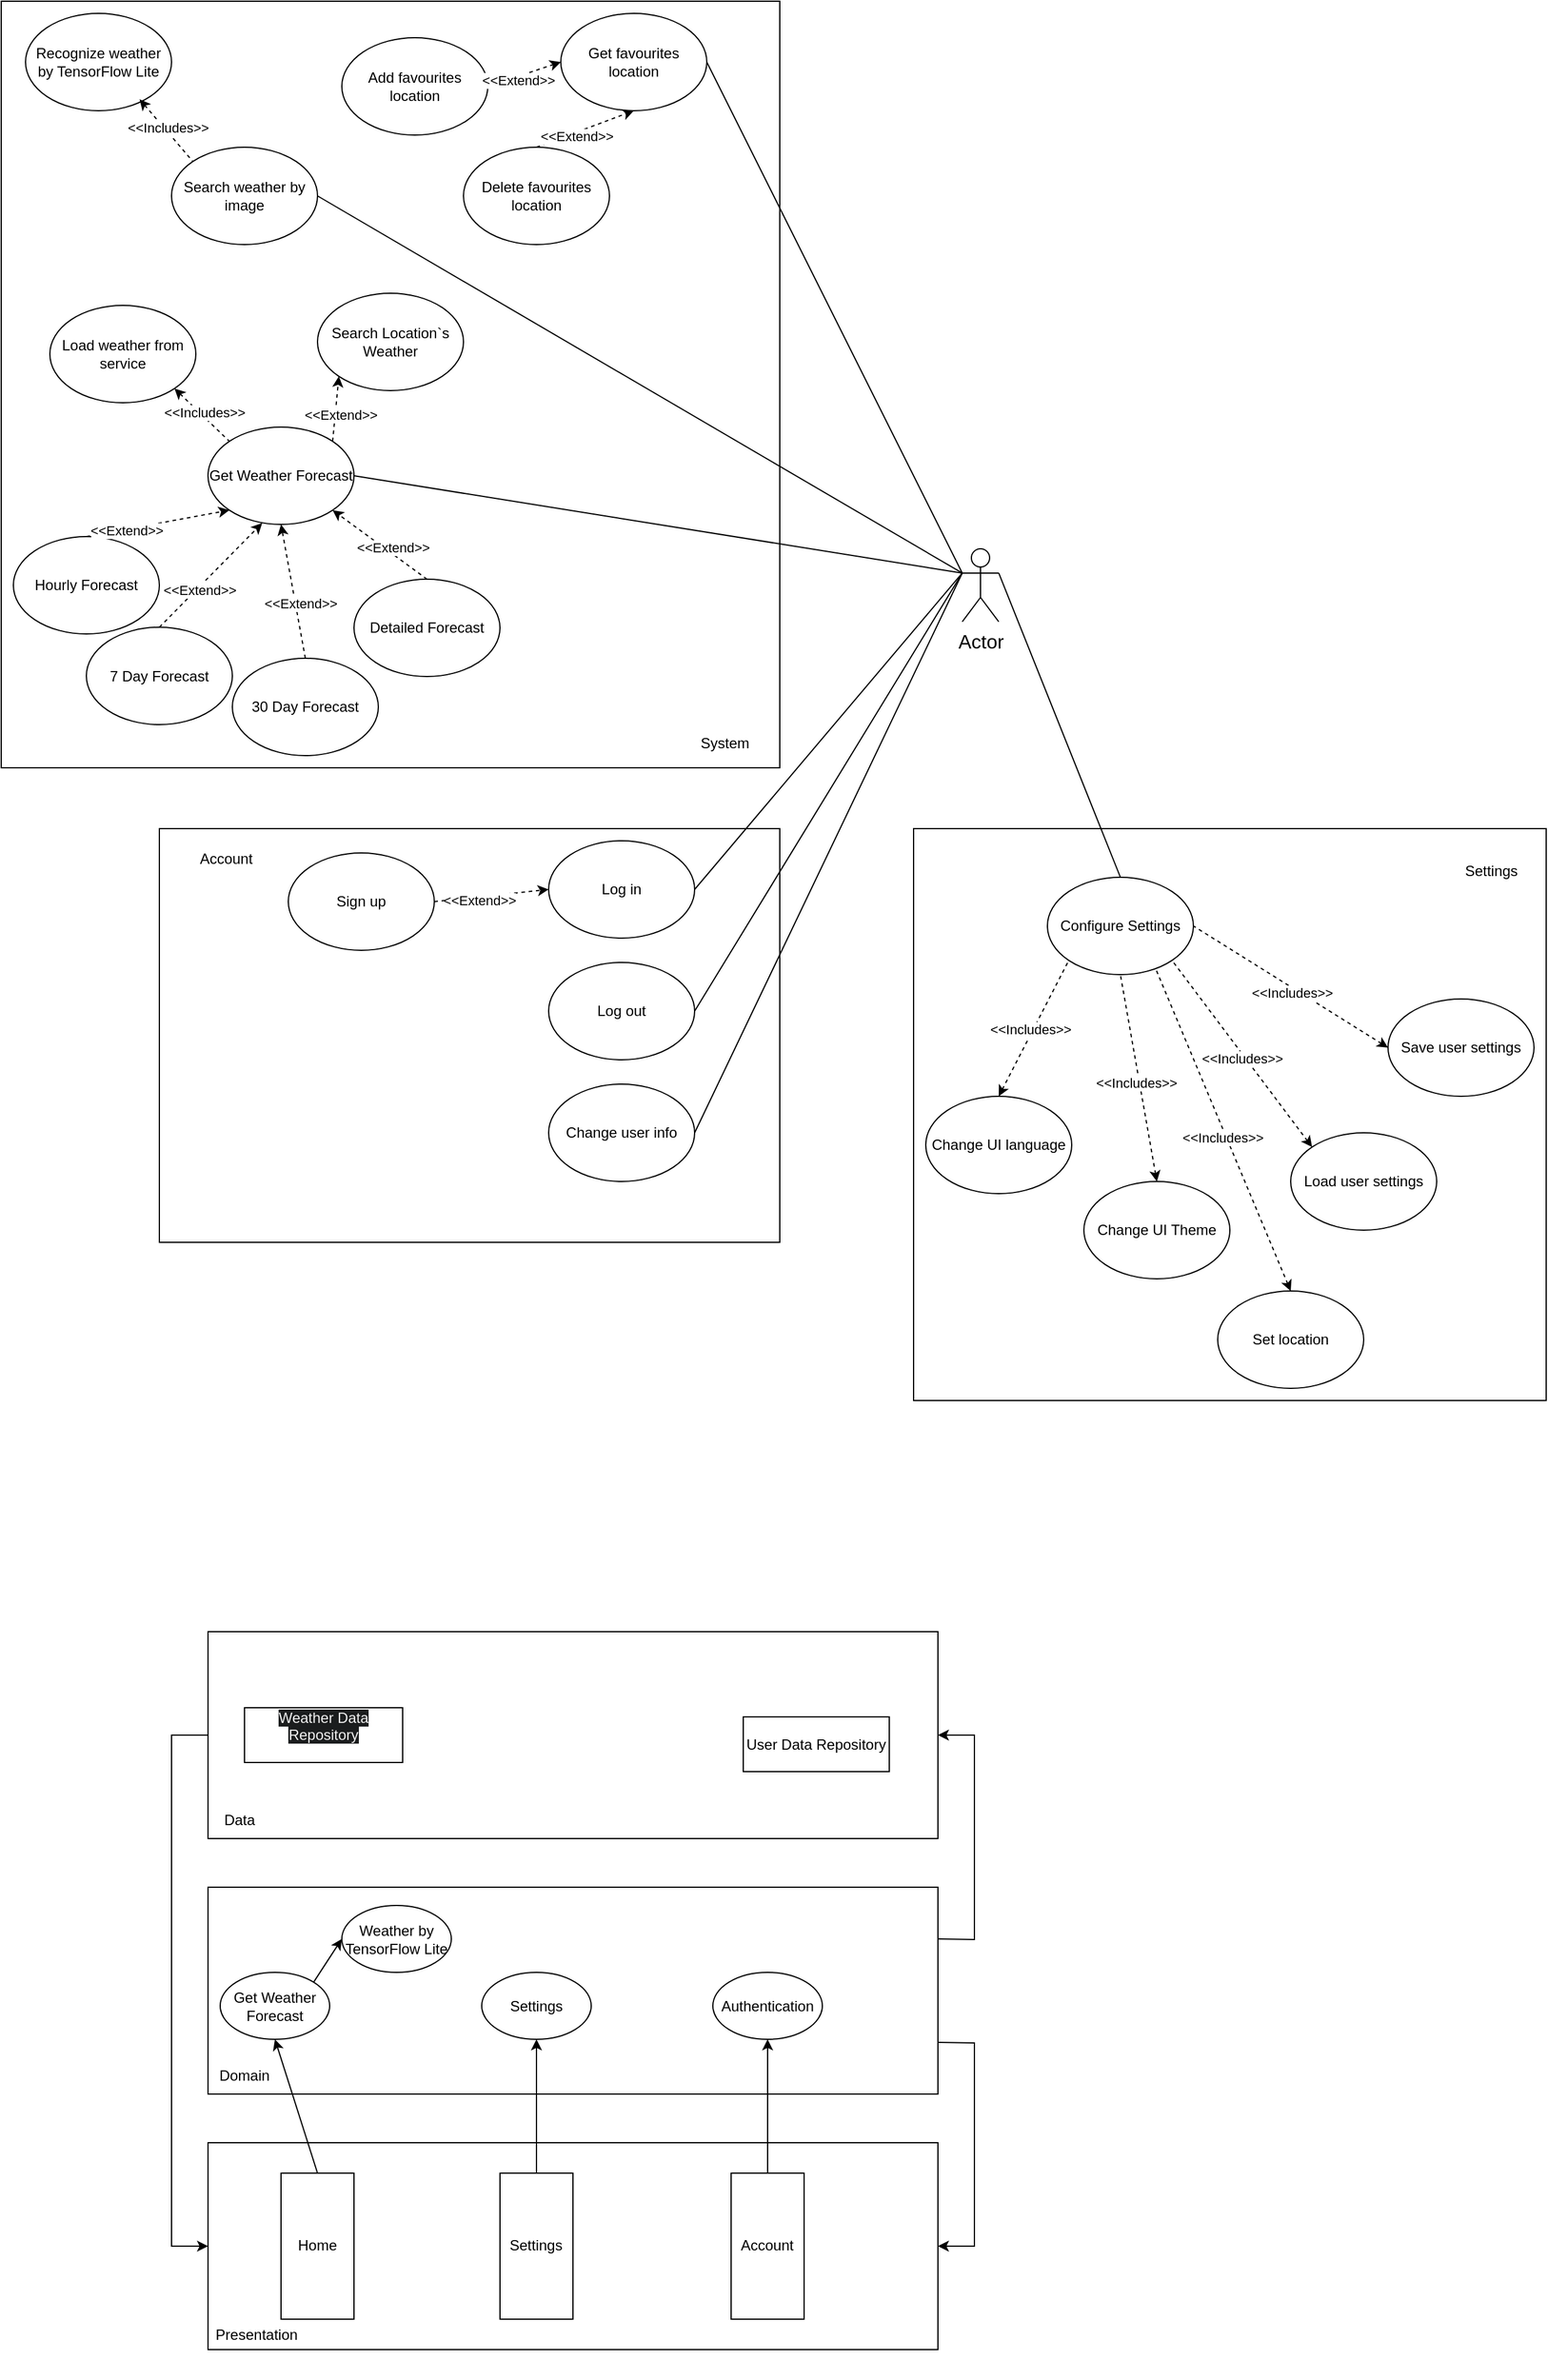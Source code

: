 <mxfile version="24.7.5">
  <diagram name="Страница — 1" id="I9Z1L919ukLN-PUytdVg">
    <mxGraphModel dx="2048" dy="841" grid="1" gridSize="10" guides="1" tooltips="1" connect="1" arrows="1" fold="1" page="1" pageScale="1" pageWidth="827" pageHeight="1169" math="0" shadow="0">
      <root>
        <mxCell id="0" />
        <mxCell id="1" parent="0" />
        <mxCell id="0P3grilKNkKzjPYkAv3P-7" value="" style="rounded=0;whiteSpace=wrap;html=1;fillColor=none;" parent="1" vertex="1">
          <mxGeometry x="-520" y="710" width="510" height="340" as="geometry" />
        </mxCell>
        <mxCell id="0P3grilKNkKzjPYkAv3P-3" value="" style="rounded=0;whiteSpace=wrap;html=1;fillColor=none;" parent="1" vertex="1">
          <mxGeometry x="-480" y="1790" width="600" height="170" as="geometry" />
        </mxCell>
        <mxCell id="OZ5fW6hErYmCuCrI8Dng-1" value="&lt;font style=&quot;font-size: 16px;&quot;&gt;Actor&lt;/font&gt;" style="shape=umlActor;verticalLabelPosition=bottom;verticalAlign=top;html=1;outlineConnect=0;" parent="1" vertex="1">
          <mxGeometry x="140" y="480" width="30" height="60" as="geometry" />
        </mxCell>
        <mxCell id="OZ5fW6hErYmCuCrI8Dng-3" value="Set location" style="ellipse;whiteSpace=wrap;html=1;" parent="1" vertex="1">
          <mxGeometry x="350" y="1090" width="120" height="80" as="geometry" />
        </mxCell>
        <mxCell id="OZ5fW6hErYmCuCrI8Dng-5" value="Add favourites location" style="ellipse;whiteSpace=wrap;html=1;" parent="1" vertex="1">
          <mxGeometry x="-370" y="60" width="120" height="80" as="geometry" />
        </mxCell>
        <mxCell id="OZ5fW6hErYmCuCrI8Dng-6" value="Delete favourites location" style="ellipse;whiteSpace=wrap;html=1;" parent="1" vertex="1">
          <mxGeometry x="-270" y="150" width="120" height="80" as="geometry" />
        </mxCell>
        <mxCell id="OZ5fW6hErYmCuCrI8Dng-7" value="Search Location`s Weather" style="ellipse;whiteSpace=wrap;html=1;" parent="1" vertex="1">
          <mxGeometry x="-390" y="270" width="120" height="80" as="geometry" />
        </mxCell>
        <mxCell id="OZ5fW6hErYmCuCrI8Dng-10" value="Get Weather Forecast" style="ellipse;whiteSpace=wrap;html=1;" parent="1" vertex="1">
          <mxGeometry x="-480" y="380" width="120" height="80" as="geometry" />
        </mxCell>
        <mxCell id="OZ5fW6hErYmCuCrI8Dng-11" value="Hourly Forecast" style="ellipse;whiteSpace=wrap;html=1;" parent="1" vertex="1">
          <mxGeometry x="-640" y="470" width="120" height="80" as="geometry" />
        </mxCell>
        <mxCell id="OZ5fW6hErYmCuCrI8Dng-12" value="7 Day Forecast" style="ellipse;whiteSpace=wrap;html=1;" parent="1" vertex="1">
          <mxGeometry x="-580" y="544.5" width="120" height="80" as="geometry" />
        </mxCell>
        <mxCell id="OZ5fW6hErYmCuCrI8Dng-13" value="Detailed Forecast" style="ellipse;whiteSpace=wrap;html=1;" parent="1" vertex="1">
          <mxGeometry x="-360" y="505" width="120" height="80" as="geometry" />
        </mxCell>
        <mxCell id="OZ5fW6hErYmCuCrI8Dng-15" value="Configure Settings" style="ellipse;whiteSpace=wrap;html=1;" parent="1" vertex="1">
          <mxGeometry x="210" y="750" width="120" height="80" as="geometry" />
        </mxCell>
        <mxCell id="OZ5fW6hErYmCuCrI8Dng-17" value="" style="endArrow=none;html=1;rounded=0;exitX=0;exitY=0.333;exitDx=0;exitDy=0;exitPerimeter=0;entryX=1;entryY=0.5;entryDx=0;entryDy=0;endFill=0;" parent="1" source="OZ5fW6hErYmCuCrI8Dng-1" target="OZ5fW6hErYmCuCrI8Dng-10" edge="1">
          <mxGeometry width="50" height="50" relative="1" as="geometry">
            <mxPoint x="370" y="360" as="sourcePoint" />
            <mxPoint x="420" y="310" as="targetPoint" />
          </mxGeometry>
        </mxCell>
        <mxCell id="OZ5fW6hErYmCuCrI8Dng-28" value="" style="endArrow=none;html=1;rounded=0;dashed=1;entryX=0;entryY=1;entryDx=0;entryDy=0;exitX=0.5;exitY=0;exitDx=0;exitDy=0;startArrow=classic;startFill=1;endFill=0;" parent="1" source="OZ5fW6hErYmCuCrI8Dng-60" target="OZ5fW6hErYmCuCrI8Dng-15" edge="1">
          <mxGeometry width="50" height="50" relative="1" as="geometry">
            <mxPoint x="790" y="600" as="sourcePoint" />
            <mxPoint x="810" y="680" as="targetPoint" />
            <Array as="points" />
          </mxGeometry>
        </mxCell>
        <mxCell id="OZ5fW6hErYmCuCrI8Dng-37" value="&lt;span style=&quot;font-size: 11px;&quot;&gt;&amp;lt;&amp;lt;Includes&amp;gt;&amp;gt;&lt;/span&gt;" style="edgeLabel;html=1;align=center;verticalAlign=middle;resizable=0;points=[];fontSize=11;" parent="OZ5fW6hErYmCuCrI8Dng-28" vertex="1" connectable="0">
          <mxGeometry x="-0.033" y="3" relative="1" as="geometry">
            <mxPoint as="offset" />
          </mxGeometry>
        </mxCell>
        <mxCell id="OZ5fW6hErYmCuCrI8Dng-29" value="" style="endArrow=classic;html=1;rounded=0;dashed=1;exitX=0.5;exitY=0;exitDx=0;exitDy=0;entryX=0;entryY=1;entryDx=0;entryDy=0;" parent="1" source="OZ5fW6hErYmCuCrI8Dng-11" target="OZ5fW6hErYmCuCrI8Dng-10" edge="1">
          <mxGeometry width="50" height="50" relative="1" as="geometry">
            <mxPoint x="510" y="690" as="sourcePoint" />
            <mxPoint x="680" y="730" as="targetPoint" />
            <Array as="points" />
          </mxGeometry>
        </mxCell>
        <mxCell id="OZ5fW6hErYmCuCrI8Dng-32" value="&lt;font style=&quot;font-size: 11px;&quot;&gt;&amp;lt;&amp;lt;Extend&amp;gt;&amp;gt;&lt;/font&gt;" style="edgeLabel;html=1;align=center;verticalAlign=middle;resizable=0;points=[];fontSize=11;" parent="OZ5fW6hErYmCuCrI8Dng-29" vertex="1" connectable="0">
          <mxGeometry x="-0.452" y="-1" relative="1" as="geometry">
            <mxPoint as="offset" />
          </mxGeometry>
        </mxCell>
        <mxCell id="OZ5fW6hErYmCuCrI8Dng-30" value="" style="endArrow=classic;html=1;rounded=0;dashed=1;exitX=0.5;exitY=0;exitDx=0;exitDy=0;entryX=0.371;entryY=0.986;entryDx=0;entryDy=0;entryPerimeter=0;" parent="1" source="OZ5fW6hErYmCuCrI8Dng-12" target="OZ5fW6hErYmCuCrI8Dng-10" edge="1">
          <mxGeometry width="50" height="50" relative="1" as="geometry">
            <mxPoint x="710" y="360" as="sourcePoint" />
            <mxPoint x="668" y="238" as="targetPoint" />
            <Array as="points" />
          </mxGeometry>
        </mxCell>
        <mxCell id="OZ5fW6hErYmCuCrI8Dng-33" value="&lt;span style=&quot;font-size: 11px;&quot;&gt;&amp;lt;&amp;lt;Extend&amp;gt;&amp;gt;&lt;/span&gt;" style="edgeLabel;html=1;align=center;verticalAlign=middle;resizable=0;points=[];fontSize=11;" parent="OZ5fW6hErYmCuCrI8Dng-30" vertex="1" connectable="0">
          <mxGeometry x="-0.264" y="-2" relative="1" as="geometry">
            <mxPoint as="offset" />
          </mxGeometry>
        </mxCell>
        <mxCell id="OZ5fW6hErYmCuCrI8Dng-31" value="" style="endArrow=classic;html=1;rounded=0;dashed=1;exitX=0.5;exitY=0;exitDx=0;exitDy=0;entryX=1;entryY=1;entryDx=0;entryDy=0;" parent="1" source="OZ5fW6hErYmCuCrI8Dng-13" target="OZ5fW6hErYmCuCrI8Dng-10" edge="1">
          <mxGeometry width="50" height="50" relative="1" as="geometry">
            <mxPoint x="870" y="360" as="sourcePoint" />
            <mxPoint x="719" y="250" as="targetPoint" />
            <Array as="points" />
          </mxGeometry>
        </mxCell>
        <mxCell id="OZ5fW6hErYmCuCrI8Dng-34" value="&lt;span style=&quot;font-size: 11px;&quot;&gt;&amp;lt;&amp;lt;Extend&amp;gt;&amp;gt;&lt;/span&gt;" style="edgeLabel;html=1;align=center;verticalAlign=middle;resizable=0;points=[];fontSize=11;" parent="OZ5fW6hErYmCuCrI8Dng-31" vertex="1" connectable="0">
          <mxGeometry x="-0.217" y="-4" relative="1" as="geometry">
            <mxPoint y="-1" as="offset" />
          </mxGeometry>
        </mxCell>
        <mxCell id="OZ5fW6hErYmCuCrI8Dng-46" value="Sign up" style="ellipse;whiteSpace=wrap;html=1;" parent="1" vertex="1">
          <mxGeometry x="-414" y="730" width="120" height="80" as="geometry" />
        </mxCell>
        <mxCell id="OZ5fW6hErYmCuCrI8Dng-47" value="Account" style="text;html=1;align=center;verticalAlign=middle;whiteSpace=wrap;rounded=0;" parent="1" vertex="1">
          <mxGeometry x="-510" y="720" width="90" height="30" as="geometry" />
        </mxCell>
        <mxCell id="OZ5fW6hErYmCuCrI8Dng-49" value="Log in" style="ellipse;whiteSpace=wrap;html=1;" parent="1" vertex="1">
          <mxGeometry x="-200" y="720" width="120" height="80" as="geometry" />
        </mxCell>
        <mxCell id="OZ5fW6hErYmCuCrI8Dng-50" value="Log out" style="ellipse;whiteSpace=wrap;html=1;" parent="1" vertex="1">
          <mxGeometry x="-200" y="820" width="120" height="80" as="geometry" />
        </mxCell>
        <mxCell id="OZ5fW6hErYmCuCrI8Dng-53" value="" style="endArrow=none;html=1;rounded=0;entryX=0;entryY=0.333;entryDx=0;entryDy=0;entryPerimeter=0;exitX=1;exitY=0.5;exitDx=0;exitDy=0;" parent="1" source="OZ5fW6hErYmCuCrI8Dng-49" target="OZ5fW6hErYmCuCrI8Dng-1" edge="1">
          <mxGeometry width="50" height="50" relative="1" as="geometry">
            <mxPoint x="-30" y="850" as="sourcePoint" />
            <mxPoint x="130.0" y="600" as="targetPoint" />
          </mxGeometry>
        </mxCell>
        <mxCell id="OZ5fW6hErYmCuCrI8Dng-54" value="" style="endArrow=none;html=1;rounded=0;exitX=1;exitY=0.5;exitDx=0;exitDy=0;entryX=0;entryY=0.333;entryDx=0;entryDy=0;entryPerimeter=0;" parent="1" source="OZ5fW6hErYmCuCrI8Dng-50" target="OZ5fW6hErYmCuCrI8Dng-1" edge="1">
          <mxGeometry width="50" height="50" relative="1" as="geometry">
            <mxPoint x="-90" y="770" as="sourcePoint" />
            <mxPoint x="130.0" y="600" as="targetPoint" />
          </mxGeometry>
        </mxCell>
        <mxCell id="OZ5fW6hErYmCuCrI8Dng-55" value="Change user info" style="ellipse;whiteSpace=wrap;html=1;" parent="1" vertex="1">
          <mxGeometry x="-200" y="920" width="120" height="80" as="geometry" />
        </mxCell>
        <mxCell id="OZ5fW6hErYmCuCrI8Dng-56" value="" style="endArrow=none;html=1;rounded=0;exitX=1;exitY=0.5;exitDx=0;exitDy=0;entryX=0;entryY=0.333;entryDx=0;entryDy=0;entryPerimeter=0;" parent="1" source="OZ5fW6hErYmCuCrI8Dng-55" target="OZ5fW6hErYmCuCrI8Dng-1" edge="1">
          <mxGeometry width="50" height="50" relative="1" as="geometry">
            <mxPoint x="30" y="1040" as="sourcePoint" />
            <mxPoint x="130.0" y="600" as="targetPoint" />
          </mxGeometry>
        </mxCell>
        <mxCell id="OZ5fW6hErYmCuCrI8Dng-60" value="Change UI language" style="ellipse;whiteSpace=wrap;html=1;" parent="1" vertex="1">
          <mxGeometry x="110" y="930" width="120" height="80" as="geometry" />
        </mxCell>
        <mxCell id="OZ5fW6hErYmCuCrI8Dng-61" value="" style="endArrow=none;html=1;rounded=0;entryX=1;entryY=0.333;entryDx=0;entryDy=0;entryPerimeter=0;exitX=0.5;exitY=0;exitDx=0;exitDy=0;" parent="1" source="OZ5fW6hErYmCuCrI8Dng-15" target="OZ5fW6hErYmCuCrI8Dng-1" edge="1">
          <mxGeometry width="50" height="50" relative="1" as="geometry">
            <mxPoint x="-70" y="970" as="sourcePoint" />
            <mxPoint x="130" y="560" as="targetPoint" />
          </mxGeometry>
        </mxCell>
        <mxCell id="OZ5fW6hErYmCuCrI8Dng-62" value="Settings" style="text;html=1;align=center;verticalAlign=middle;whiteSpace=wrap;rounded=0;" parent="1" vertex="1">
          <mxGeometry x="530" y="730" width="90" height="30" as="geometry" />
        </mxCell>
        <mxCell id="OZ5fW6hErYmCuCrI8Dng-63" value="Change UI Theme" style="ellipse;whiteSpace=wrap;html=1;" parent="1" vertex="1">
          <mxGeometry x="240" y="1000" width="120" height="80" as="geometry" />
        </mxCell>
        <mxCell id="OZ5fW6hErYmCuCrI8Dng-64" value="" style="endArrow=none;html=1;rounded=0;dashed=1;entryX=0.5;entryY=1;entryDx=0;entryDy=0;exitX=0.5;exitY=0;exitDx=0;exitDy=0;endFill=0;startArrow=classic;startFill=1;" parent="1" source="OZ5fW6hErYmCuCrI8Dng-63" target="OZ5fW6hErYmCuCrI8Dng-15" edge="1">
          <mxGeometry width="50" height="50" relative="1" as="geometry">
            <mxPoint x="110" y="1140" as="sourcePoint" />
            <mxPoint x="158" y="1068" as="targetPoint" />
            <Array as="points" />
          </mxGeometry>
        </mxCell>
        <mxCell id="OZ5fW6hErYmCuCrI8Dng-65" value="&lt;span style=&quot;font-size: 11px;&quot;&gt;&amp;lt;&amp;lt;Includes&amp;gt;&amp;gt;&lt;/span&gt;" style="edgeLabel;html=1;align=center;verticalAlign=middle;resizable=0;points=[];fontSize=11;" parent="OZ5fW6hErYmCuCrI8Dng-64" vertex="1" connectable="0">
          <mxGeometry x="-0.033" y="3" relative="1" as="geometry">
            <mxPoint as="offset" />
          </mxGeometry>
        </mxCell>
        <mxCell id="OZ5fW6hErYmCuCrI8Dng-66" value="30 Day Forecast" style="ellipse;whiteSpace=wrap;html=1;" parent="1" vertex="1">
          <mxGeometry x="-460" y="570" width="120" height="80" as="geometry" />
        </mxCell>
        <mxCell id="OZ5fW6hErYmCuCrI8Dng-67" value="" style="endArrow=classic;html=1;rounded=0;dashed=1;exitX=0.5;exitY=0;exitDx=0;exitDy=0;entryX=0.5;entryY=1;entryDx=0;entryDy=0;" parent="1" source="OZ5fW6hErYmCuCrI8Dng-66" target="OZ5fW6hErYmCuCrI8Dng-10" edge="1">
          <mxGeometry width="50" height="50" relative="1" as="geometry">
            <mxPoint x="-280" y="460" as="sourcePoint" />
            <mxPoint x="-378" y="358" as="targetPoint" />
            <Array as="points" />
          </mxGeometry>
        </mxCell>
        <mxCell id="OZ5fW6hErYmCuCrI8Dng-68" value="&lt;span style=&quot;font-size: 11px;&quot;&gt;&amp;lt;&amp;lt;Extend&amp;gt;&amp;gt;&lt;/span&gt;" style="edgeLabel;html=1;align=center;verticalAlign=middle;resizable=0;points=[];fontSize=11;" parent="OZ5fW6hErYmCuCrI8Dng-67" vertex="1" connectable="0">
          <mxGeometry x="-0.217" y="-4" relative="1" as="geometry">
            <mxPoint y="-1" as="offset" />
          </mxGeometry>
        </mxCell>
        <mxCell id="OZ5fW6hErYmCuCrI8Dng-70" value="Load weather from service" style="ellipse;whiteSpace=wrap;html=1;" parent="1" vertex="1">
          <mxGeometry x="-610" y="280" width="120" height="80" as="geometry" />
        </mxCell>
        <mxCell id="OZ5fW6hErYmCuCrI8Dng-71" value="" style="endArrow=none;html=1;rounded=0;dashed=1;exitX=1;exitY=1;exitDx=0;exitDy=0;startArrow=classic;startFill=1;endFill=0;entryX=0;entryY=0;entryDx=0;entryDy=0;" parent="1" source="OZ5fW6hErYmCuCrI8Dng-70" target="OZ5fW6hErYmCuCrI8Dng-10" edge="1">
          <mxGeometry width="50" height="50" relative="1" as="geometry">
            <mxPoint x="-400" y="242" as="sourcePoint" />
            <mxPoint x="-500" y="320" as="targetPoint" />
            <Array as="points" />
          </mxGeometry>
        </mxCell>
        <mxCell id="OZ5fW6hErYmCuCrI8Dng-72" value="&lt;span style=&quot;font-size: 11px;&quot;&gt;&amp;lt;&amp;lt;Includes&amp;gt;&amp;gt;&lt;/span&gt;" style="edgeLabel;html=1;align=center;verticalAlign=middle;resizable=0;points=[];fontSize=11;" parent="OZ5fW6hErYmCuCrI8Dng-71" vertex="1" connectable="0">
          <mxGeometry x="-0.033" y="3" relative="1" as="geometry">
            <mxPoint as="offset" />
          </mxGeometry>
        </mxCell>
        <mxCell id="OZ5fW6hErYmCuCrI8Dng-73" value="" style="endArrow=classic;html=1;rounded=0;dashed=1;exitX=1;exitY=0.5;exitDx=0;exitDy=0;entryX=0;entryY=0.5;entryDx=0;entryDy=0;" parent="1" source="OZ5fW6hErYmCuCrI8Dng-46" target="OZ5fW6hErYmCuCrI8Dng-49" edge="1">
          <mxGeometry width="50" height="50" relative="1" as="geometry">
            <mxPoint x="-562" y="880" as="sourcePoint" />
            <mxPoint x="-670" y="778" as="targetPoint" />
            <Array as="points" />
          </mxGeometry>
        </mxCell>
        <mxCell id="OZ5fW6hErYmCuCrI8Dng-74" value="&lt;span style=&quot;font-size: 11px;&quot;&gt;&amp;lt;&amp;lt;Extend&amp;gt;&amp;gt;&lt;/span&gt;" style="edgeLabel;html=1;align=center;verticalAlign=middle;resizable=0;points=[];fontSize=11;" parent="OZ5fW6hErYmCuCrI8Dng-73" vertex="1" connectable="0">
          <mxGeometry x="-0.217" y="-4" relative="1" as="geometry">
            <mxPoint y="-1" as="offset" />
          </mxGeometry>
        </mxCell>
        <mxCell id="OZ5fW6hErYmCuCrI8Dng-75" value="Search weather by image" style="ellipse;whiteSpace=wrap;html=1;" parent="1" vertex="1">
          <mxGeometry x="-510" y="150" width="120" height="80" as="geometry" />
        </mxCell>
        <mxCell id="OZ5fW6hErYmCuCrI8Dng-76" value="Load user settings" style="ellipse;whiteSpace=wrap;html=1;" parent="1" vertex="1">
          <mxGeometry x="410" y="960" width="120" height="80" as="geometry" />
        </mxCell>
        <mxCell id="OZ5fW6hErYmCuCrI8Dng-77" value="Save user settings" style="ellipse;whiteSpace=wrap;html=1;" parent="1" vertex="1">
          <mxGeometry x="490" y="850" width="120" height="80" as="geometry" />
        </mxCell>
        <mxCell id="OZ5fW6hErYmCuCrI8Dng-79" value="" style="endArrow=none;html=1;rounded=0;dashed=1;entryX=1;entryY=1;entryDx=0;entryDy=0;exitX=0;exitY=0;exitDx=0;exitDy=0;endFill=0;startArrow=classic;startFill=1;" parent="1" source="OZ5fW6hErYmCuCrI8Dng-76" target="OZ5fW6hErYmCuCrI8Dng-15" edge="1">
          <mxGeometry width="50" height="50" relative="1" as="geometry">
            <mxPoint x="310" y="900" as="sourcePoint" />
            <mxPoint x="322" y="828" as="targetPoint" />
            <Array as="points" />
          </mxGeometry>
        </mxCell>
        <mxCell id="OZ5fW6hErYmCuCrI8Dng-80" value="&lt;span style=&quot;font-size: 11px;&quot;&gt;&amp;lt;&amp;lt;Includes&amp;gt;&amp;gt;&lt;/span&gt;" style="edgeLabel;html=1;align=center;verticalAlign=middle;resizable=0;points=[];fontSize=11;" parent="OZ5fW6hErYmCuCrI8Dng-79" vertex="1" connectable="0">
          <mxGeometry x="-0.033" y="3" relative="1" as="geometry">
            <mxPoint as="offset" />
          </mxGeometry>
        </mxCell>
        <mxCell id="OZ5fW6hErYmCuCrI8Dng-81" value="" style="endArrow=none;html=1;rounded=0;dashed=1;entryX=1;entryY=0.5;entryDx=0;entryDy=0;exitX=0;exitY=0.5;exitDx=0;exitDy=0;endFill=0;startArrow=classic;startFill=1;" parent="1" source="OZ5fW6hErYmCuCrI8Dng-77" target="OZ5fW6hErYmCuCrI8Dng-15" edge="1">
          <mxGeometry width="50" height="50" relative="1" as="geometry">
            <mxPoint x="320" y="910" as="sourcePoint" />
            <mxPoint x="332" y="838" as="targetPoint" />
            <Array as="points" />
          </mxGeometry>
        </mxCell>
        <mxCell id="OZ5fW6hErYmCuCrI8Dng-82" value="&lt;span style=&quot;font-size: 11px;&quot;&gt;&amp;lt;&amp;lt;Includes&amp;gt;&amp;gt;&lt;/span&gt;" style="edgeLabel;html=1;align=center;verticalAlign=middle;resizable=0;points=[];fontSize=11;" parent="OZ5fW6hErYmCuCrI8Dng-81" vertex="1" connectable="0">
          <mxGeometry x="-0.033" y="3" relative="1" as="geometry">
            <mxPoint as="offset" />
          </mxGeometry>
        </mxCell>
        <mxCell id="OZ5fW6hErYmCuCrI8Dng-83" value="" style="endArrow=none;html=1;rounded=0;dashed=1;entryX=0.746;entryY=0.955;entryDx=0;entryDy=0;exitX=0.5;exitY=0;exitDx=0;exitDy=0;endFill=0;startArrow=classic;startFill=1;entryPerimeter=0;" parent="1" source="OZ5fW6hErYmCuCrI8Dng-3" target="OZ5fW6hErYmCuCrI8Dng-15" edge="1">
          <mxGeometry width="50" height="50" relative="1" as="geometry">
            <mxPoint x="438" y="982" as="sourcePoint" />
            <mxPoint x="322" y="828" as="targetPoint" />
            <Array as="points" />
          </mxGeometry>
        </mxCell>
        <mxCell id="OZ5fW6hErYmCuCrI8Dng-84" value="&lt;span style=&quot;font-size: 11px;&quot;&gt;&amp;lt;&amp;lt;Includes&amp;gt;&amp;gt;&lt;/span&gt;" style="edgeLabel;html=1;align=center;verticalAlign=middle;resizable=0;points=[];fontSize=11;" parent="OZ5fW6hErYmCuCrI8Dng-83" vertex="1" connectable="0">
          <mxGeometry x="-0.033" y="3" relative="1" as="geometry">
            <mxPoint as="offset" />
          </mxGeometry>
        </mxCell>
        <mxCell id="OZ5fW6hErYmCuCrI8Dng-85" value="Get favourites location" style="ellipse;whiteSpace=wrap;html=1;" parent="1" vertex="1">
          <mxGeometry x="-190" y="40" width="120" height="80" as="geometry" />
        </mxCell>
        <mxCell id="OZ5fW6hErYmCuCrI8Dng-86" value="" style="endArrow=classic;html=1;rounded=0;dashed=1;exitX=1;exitY=0.5;exitDx=0;exitDy=0;entryX=0;entryY=0.5;entryDx=0;entryDy=0;" parent="1" source="OZ5fW6hErYmCuCrI8Dng-5" target="OZ5fW6hErYmCuCrI8Dng-85" edge="1">
          <mxGeometry width="50" height="50" relative="1" as="geometry">
            <mxPoint x="-280" y="460" as="sourcePoint" />
            <mxPoint x="-388" y="358" as="targetPoint" />
            <Array as="points" />
          </mxGeometry>
        </mxCell>
        <mxCell id="OZ5fW6hErYmCuCrI8Dng-87" value="&lt;span style=&quot;font-size: 11px;&quot;&gt;&amp;lt;&amp;lt;Extend&amp;gt;&amp;gt;&lt;/span&gt;" style="edgeLabel;html=1;align=center;verticalAlign=middle;resizable=0;points=[];fontSize=11;" parent="OZ5fW6hErYmCuCrI8Dng-86" vertex="1" connectable="0">
          <mxGeometry x="-0.217" y="-4" relative="1" as="geometry">
            <mxPoint y="-1" as="offset" />
          </mxGeometry>
        </mxCell>
        <mxCell id="OZ5fW6hErYmCuCrI8Dng-88" value="" style="endArrow=classic;html=1;rounded=0;dashed=1;exitX=0.5;exitY=0;exitDx=0;exitDy=0;entryX=0.5;entryY=1;entryDx=0;entryDy=0;" parent="1" source="OZ5fW6hErYmCuCrI8Dng-6" target="OZ5fW6hErYmCuCrI8Dng-85" edge="1">
          <mxGeometry width="50" height="50" relative="1" as="geometry">
            <mxPoint x="-220" y="110" as="sourcePoint" />
            <mxPoint x="-160" y="110" as="targetPoint" />
            <Array as="points" />
          </mxGeometry>
        </mxCell>
        <mxCell id="OZ5fW6hErYmCuCrI8Dng-89" value="&lt;span style=&quot;font-size: 11px;&quot;&gt;&amp;lt;&amp;lt;Extend&amp;gt;&amp;gt;&lt;/span&gt;" style="edgeLabel;html=1;align=center;verticalAlign=middle;resizable=0;points=[];fontSize=11;" parent="OZ5fW6hErYmCuCrI8Dng-88" vertex="1" connectable="0">
          <mxGeometry x="-0.217" y="-4" relative="1" as="geometry">
            <mxPoint y="-1" as="offset" />
          </mxGeometry>
        </mxCell>
        <mxCell id="OZ5fW6hErYmCuCrI8Dng-90" value="" style="endArrow=none;html=1;rounded=0;exitX=0;exitY=0.333;exitDx=0;exitDy=0;exitPerimeter=0;entryX=1;entryY=0.5;entryDx=0;entryDy=0;endFill=0;" parent="1" source="OZ5fW6hErYmCuCrI8Dng-1" target="OZ5fW6hErYmCuCrI8Dng-85" edge="1">
          <mxGeometry width="50" height="50" relative="1" as="geometry">
            <mxPoint x="150" y="510" as="sourcePoint" />
            <mxPoint x="-370" y="330" as="targetPoint" />
          </mxGeometry>
        </mxCell>
        <mxCell id="OZ5fW6hErYmCuCrI8Dng-91" value="Recognize weather by TensorFlow Lite" style="ellipse;whiteSpace=wrap;html=1;" parent="1" vertex="1">
          <mxGeometry x="-630" y="40" width="120" height="80" as="geometry" />
        </mxCell>
        <mxCell id="OZ5fW6hErYmCuCrI8Dng-92" value="" style="endArrow=none;html=1;rounded=0;dashed=1;exitX=0.781;exitY=0.882;exitDx=0;exitDy=0;startArrow=classic;startFill=1;endFill=0;entryX=0;entryY=0;entryDx=0;entryDy=0;exitPerimeter=0;" parent="1" source="OZ5fW6hErYmCuCrI8Dng-91" target="OZ5fW6hErYmCuCrI8Dng-75" edge="1">
          <mxGeometry width="50" height="50" relative="1" as="geometry">
            <mxPoint x="-498" y="358" as="sourcePoint" />
            <mxPoint x="-452" y="402" as="targetPoint" />
            <Array as="points" />
          </mxGeometry>
        </mxCell>
        <mxCell id="OZ5fW6hErYmCuCrI8Dng-93" value="&lt;span style=&quot;font-size: 11px;&quot;&gt;&amp;lt;&amp;lt;Includes&amp;gt;&amp;gt;&lt;/span&gt;" style="edgeLabel;html=1;align=center;verticalAlign=middle;resizable=0;points=[];fontSize=11;" parent="OZ5fW6hErYmCuCrI8Dng-92" vertex="1" connectable="0">
          <mxGeometry x="-0.033" y="3" relative="1" as="geometry">
            <mxPoint as="offset" />
          </mxGeometry>
        </mxCell>
        <mxCell id="OZ5fW6hErYmCuCrI8Dng-94" value="" style="endArrow=classic;html=1;rounded=0;dashed=1;exitX=1;exitY=0;exitDx=0;exitDy=0;entryX=0;entryY=1;entryDx=0;entryDy=0;" parent="1" source="OZ5fW6hErYmCuCrI8Dng-10" target="OZ5fW6hErYmCuCrI8Dng-7" edge="1">
          <mxGeometry width="50" height="50" relative="1" as="geometry">
            <mxPoint x="-290" y="515" as="sourcePoint" />
            <mxPoint x="-368" y="458" as="targetPoint" />
            <Array as="points" />
          </mxGeometry>
        </mxCell>
        <mxCell id="OZ5fW6hErYmCuCrI8Dng-95" value="&lt;span style=&quot;font-size: 11px;&quot;&gt;&amp;lt;&amp;lt;Extend&amp;gt;&amp;gt;&lt;/span&gt;" style="edgeLabel;html=1;align=center;verticalAlign=middle;resizable=0;points=[];fontSize=11;" parent="OZ5fW6hErYmCuCrI8Dng-94" vertex="1" connectable="0">
          <mxGeometry x="-0.217" y="-4" relative="1" as="geometry">
            <mxPoint y="-1" as="offset" />
          </mxGeometry>
        </mxCell>
        <mxCell id="OZ5fW6hErYmCuCrI8Dng-96" value="" style="endArrow=none;html=1;rounded=0;entryX=1;entryY=0.5;entryDx=0;entryDy=0;endFill=0;exitX=0;exitY=0.333;exitDx=0;exitDy=0;exitPerimeter=0;" parent="1" source="OZ5fW6hErYmCuCrI8Dng-1" target="OZ5fW6hErYmCuCrI8Dng-75" edge="1">
          <mxGeometry width="50" height="50" relative="1" as="geometry">
            <mxPoint x="160" y="450" as="sourcePoint" />
            <mxPoint x="-60" y="90" as="targetPoint" />
          </mxGeometry>
        </mxCell>
        <mxCell id="OZ5fW6hErYmCuCrI8Dng-97" value="System" style="text;html=1;align=center;verticalAlign=middle;whiteSpace=wrap;rounded=0;" parent="1" vertex="1">
          <mxGeometry x="-100" y="624.5" width="90" height="30" as="geometry" />
        </mxCell>
        <mxCell id="0P3grilKNkKzjPYkAv3P-4" value="" style="rounded=0;whiteSpace=wrap;html=1;fillColor=none;" parent="1" vertex="1">
          <mxGeometry x="-480" y="1580" width="600" height="170" as="geometry" />
        </mxCell>
        <mxCell id="0P3grilKNkKzjPYkAv3P-5" value="" style="rounded=0;whiteSpace=wrap;html=1;fillColor=none;" parent="1" vertex="1">
          <mxGeometry x="-480" y="1370" width="600" height="170" as="geometry" />
        </mxCell>
        <mxCell id="0P3grilKNkKzjPYkAv3P-6" value="" style="rounded=0;whiteSpace=wrap;html=1;fillColor=none;" parent="1" vertex="1">
          <mxGeometry x="100" y="710" width="520" height="470" as="geometry" />
        </mxCell>
        <mxCell id="0P3grilKNkKzjPYkAv3P-8" value="" style="rounded=0;whiteSpace=wrap;html=1;fillColor=none;" parent="1" vertex="1">
          <mxGeometry x="-650" y="30" width="640" height="630" as="geometry" />
        </mxCell>
        <mxCell id="0P3grilKNkKzjPYkAv3P-11" value="&#xa;Presentation&#xa;&#xa;" style="text;html=1;align=center;verticalAlign=middle;whiteSpace=wrap;rounded=0;" parent="1" vertex="1">
          <mxGeometry x="-480" y="1940" width="80" height="30" as="geometry" />
        </mxCell>
        <mxCell id="0P3grilKNkKzjPYkAv3P-12" value="Domain" style="text;html=1;align=center;verticalAlign=middle;whiteSpace=wrap;rounded=0;" parent="1" vertex="1">
          <mxGeometry x="-490" y="1720" width="80" height="30" as="geometry" />
        </mxCell>
        <mxCell id="0P3grilKNkKzjPYkAv3P-13" value="Data" style="text;html=1;align=center;verticalAlign=middle;whiteSpace=wrap;rounded=0;" parent="1" vertex="1">
          <mxGeometry x="-494" y="1510" width="80" height="30" as="geometry" />
        </mxCell>
        <mxCell id="0P3grilKNkKzjPYkAv3P-15" value="Home" style="rounded=0;whiteSpace=wrap;html=1;rotation=-90;textDirection=vertical-lr;" parent="1" vertex="1">
          <mxGeometry x="-450" y="1845" width="120" height="60" as="geometry" />
        </mxCell>
        <mxCell id="0P3grilKNkKzjPYkAv3P-16" value="Settings" style="rounded=0;whiteSpace=wrap;html=1;rotation=-90;textDirection=vertical-lr;" parent="1" vertex="1">
          <mxGeometry x="-270" y="1845" width="120" height="60" as="geometry" />
        </mxCell>
        <mxCell id="0P3grilKNkKzjPYkAv3P-17" value="Account" style="rounded=0;whiteSpace=wrap;html=1;rotation=-90;textDirection=vertical-lr;" parent="1" vertex="1">
          <mxGeometry x="-80" y="1845" width="120" height="60" as="geometry" />
        </mxCell>
        <mxCell id="0P3grilKNkKzjPYkAv3P-18" value="Get Weather Forecast" style="ellipse;whiteSpace=wrap;html=1;" parent="1" vertex="1">
          <mxGeometry x="-470" y="1650" width="90" height="55" as="geometry" />
        </mxCell>
        <mxCell id="0P3grilKNkKzjPYkAv3P-19" value="" style="endArrow=classic;html=1;rounded=0;exitX=1;exitY=0.5;exitDx=0;exitDy=0;entryX=0.5;entryY=1;entryDx=0;entryDy=0;" parent="1" source="0P3grilKNkKzjPYkAv3P-15" target="0P3grilKNkKzjPYkAv3P-18" edge="1">
          <mxGeometry width="50" height="50" relative="1" as="geometry">
            <mxPoint x="-300" y="1690" as="sourcePoint" />
            <mxPoint x="-250" y="1640" as="targetPoint" />
          </mxGeometry>
        </mxCell>
        <mxCell id="0P3grilKNkKzjPYkAv3P-20" value="Settings" style="ellipse;whiteSpace=wrap;html=1;" parent="1" vertex="1">
          <mxGeometry x="-255" y="1650" width="90" height="55" as="geometry" />
        </mxCell>
        <mxCell id="0P3grilKNkKzjPYkAv3P-22" value="Authentication" style="ellipse;whiteSpace=wrap;html=1;" parent="1" vertex="1">
          <mxGeometry x="-65" y="1650" width="90" height="55" as="geometry" />
        </mxCell>
        <mxCell id="0P3grilKNkKzjPYkAv3P-24" value="" style="endArrow=classic;html=1;rounded=0;exitX=1;exitY=0.5;exitDx=0;exitDy=0;entryX=0.5;entryY=1;entryDx=0;entryDy=0;" parent="1" source="0P3grilKNkKzjPYkAv3P-17" target="0P3grilKNkKzjPYkAv3P-22" edge="1">
          <mxGeometry width="50" height="50" relative="1" as="geometry">
            <mxPoint x="-210" y="1825" as="sourcePoint" />
            <mxPoint x="-240" y="1703" as="targetPoint" />
          </mxGeometry>
        </mxCell>
        <mxCell id="0P3grilKNkKzjPYkAv3P-25" value="" style="endArrow=classic;html=1;rounded=0;exitX=1;exitY=0.5;exitDx=0;exitDy=0;entryX=0.5;entryY=1;entryDx=0;entryDy=0;" parent="1" source="0P3grilKNkKzjPYkAv3P-16" target="0P3grilKNkKzjPYkAv3P-20" edge="1">
          <mxGeometry width="50" height="50" relative="1" as="geometry">
            <mxPoint x="-220" y="1690" as="sourcePoint" />
            <mxPoint x="-170" y="1640" as="targetPoint" />
          </mxGeometry>
        </mxCell>
        <mxCell id="0P3grilKNkKzjPYkAv3P-28" value="" style="endArrow=classic;html=1;rounded=0;exitX=0;exitY=0.5;exitDx=0;exitDy=0;entryX=0;entryY=0.5;entryDx=0;entryDy=0;" parent="1" source="0P3grilKNkKzjPYkAv3P-5" target="0P3grilKNkKzjPYkAv3P-3" edge="1">
          <mxGeometry width="50" height="50" relative="1" as="geometry">
            <mxPoint x="-300" y="1720" as="sourcePoint" />
            <mxPoint x="-250" y="1670" as="targetPoint" />
            <Array as="points">
              <mxPoint x="-510" y="1455" />
              <mxPoint x="-510" y="1875" />
            </Array>
          </mxGeometry>
        </mxCell>
        <mxCell id="0P3grilKNkKzjPYkAv3P-29" value="" style="endArrow=classic;html=1;rounded=0;entryX=1;entryY=0.5;entryDx=0;entryDy=0;exitX=1;exitY=0.75;exitDx=0;exitDy=0;" parent="1" source="0P3grilKNkKzjPYkAv3P-4" target="0P3grilKNkKzjPYkAv3P-3" edge="1">
          <mxGeometry width="50" height="50" relative="1" as="geometry">
            <mxPoint x="160" y="1495" as="sourcePoint" />
            <mxPoint x="170" y="1915" as="targetPoint" />
            <Array as="points">
              <mxPoint x="150" y="1708" />
              <mxPoint x="150" y="1875" />
            </Array>
          </mxGeometry>
        </mxCell>
        <mxCell id="0P3grilKNkKzjPYkAv3P-30" value="" style="endArrow=none;html=1;rounded=0;entryX=1;entryY=0.25;entryDx=0;entryDy=0;exitX=1;exitY=0.5;exitDx=0;exitDy=0;startArrow=classic;startFill=1;endFill=0;" parent="1" source="0P3grilKNkKzjPYkAv3P-5" target="0P3grilKNkKzjPYkAv3P-4" edge="1">
          <mxGeometry width="50" height="50" relative="1" as="geometry">
            <mxPoint x="140" y="1470" as="sourcePoint" />
            <mxPoint x="140" y="1637" as="targetPoint" />
            <Array as="points">
              <mxPoint x="150" y="1455" />
              <mxPoint x="150" y="1623" />
            </Array>
          </mxGeometry>
        </mxCell>
        <mxCell id="0P3grilKNkKzjPYkAv3P-31" value="&#xa;&lt;span style=&quot;color: rgb(240, 240, 240); font-family: Helvetica; font-size: 12px; font-style: normal; font-variant-ligatures: normal; font-variant-caps: normal; font-weight: 400; letter-spacing: normal; orphans: 2; text-align: center; text-indent: 0px; text-transform: none; widows: 2; word-spacing: 0px; -webkit-text-stroke-width: 0px; white-space: normal; background-color: rgb(27, 29, 30); text-decoration-thickness: initial; text-decoration-style: initial; text-decoration-color: initial; display: inline !important; float: none;&quot;&gt;Weather Data Repository&lt;/span&gt;&#xa;&#xa;" style="rounded=0;whiteSpace=wrap;html=1;" parent="1" vertex="1">
          <mxGeometry x="-450" y="1432.5" width="130" height="45" as="geometry" />
        </mxCell>
        <mxCell id="0P3grilKNkKzjPYkAv3P-32" value="User Data Repository" style="rounded=0;whiteSpace=wrap;html=1;" parent="1" vertex="1">
          <mxGeometry x="-40" y="1440" width="120" height="45" as="geometry" />
        </mxCell>
        <mxCell id="0P3grilKNkKzjPYkAv3P-34" value="Weather by TensorFlow Lite" style="ellipse;whiteSpace=wrap;html=1;" parent="1" vertex="1">
          <mxGeometry x="-370" y="1595" width="90" height="55" as="geometry" />
        </mxCell>
        <mxCell id="0P3grilKNkKzjPYkAv3P-35" value="" style="endArrow=classic;html=1;rounded=0;entryX=0;entryY=0.5;entryDx=0;entryDy=0;exitX=1;exitY=0;exitDx=0;exitDy=0;" parent="1" source="0P3grilKNkKzjPYkAv3P-18" target="0P3grilKNkKzjPYkAv3P-34" edge="1">
          <mxGeometry width="50" height="50" relative="1" as="geometry">
            <mxPoint x="-310" y="1770" as="sourcePoint" />
            <mxPoint x="-415" y="1715" as="targetPoint" />
          </mxGeometry>
        </mxCell>
      </root>
    </mxGraphModel>
  </diagram>
</mxfile>

